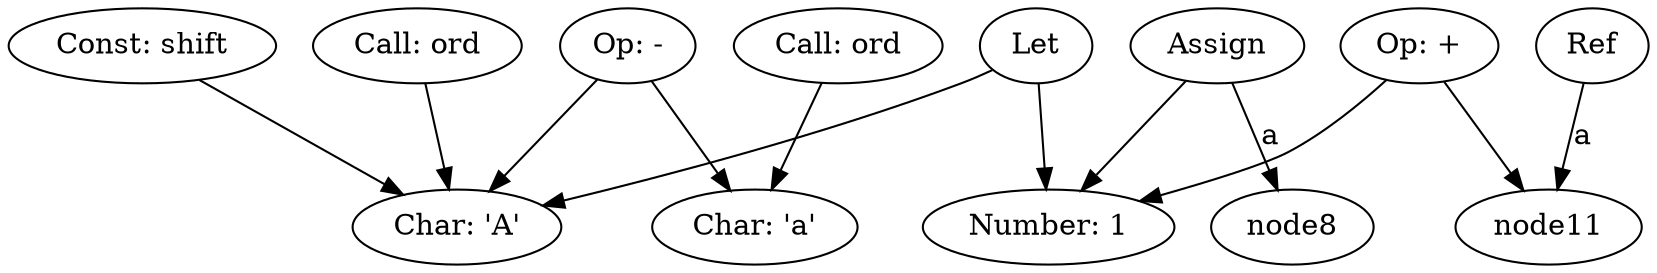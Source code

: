 digraph AST {
  node0 [label="Let"];
  node1 [label="Const: shift"];
  node2 [label="Op: -"];
  node3 [label="Call: ord"];
  node4 [label="Char: 'a'"];
  node3 -> node4;
  node2 -> node4;
  node5 [label="Call: ord"];
  node6 [label="Char: 'A'"];
  node5 -> node6;
  node2 -> node6;
  node1 -> node6;
  node0 -> node6;
  node7 [label="Assign"];
  node7 -> node8 [label="a"];
  node9 [label="Op: +"];
  node10 [label="Ref"];
  node10 -> node11 [label="a"];
  node9 -> node11;
  node12 [label="Number: 1"];
  node9 -> node12;
  node7 -> node12;
  node0 -> node12;

}
